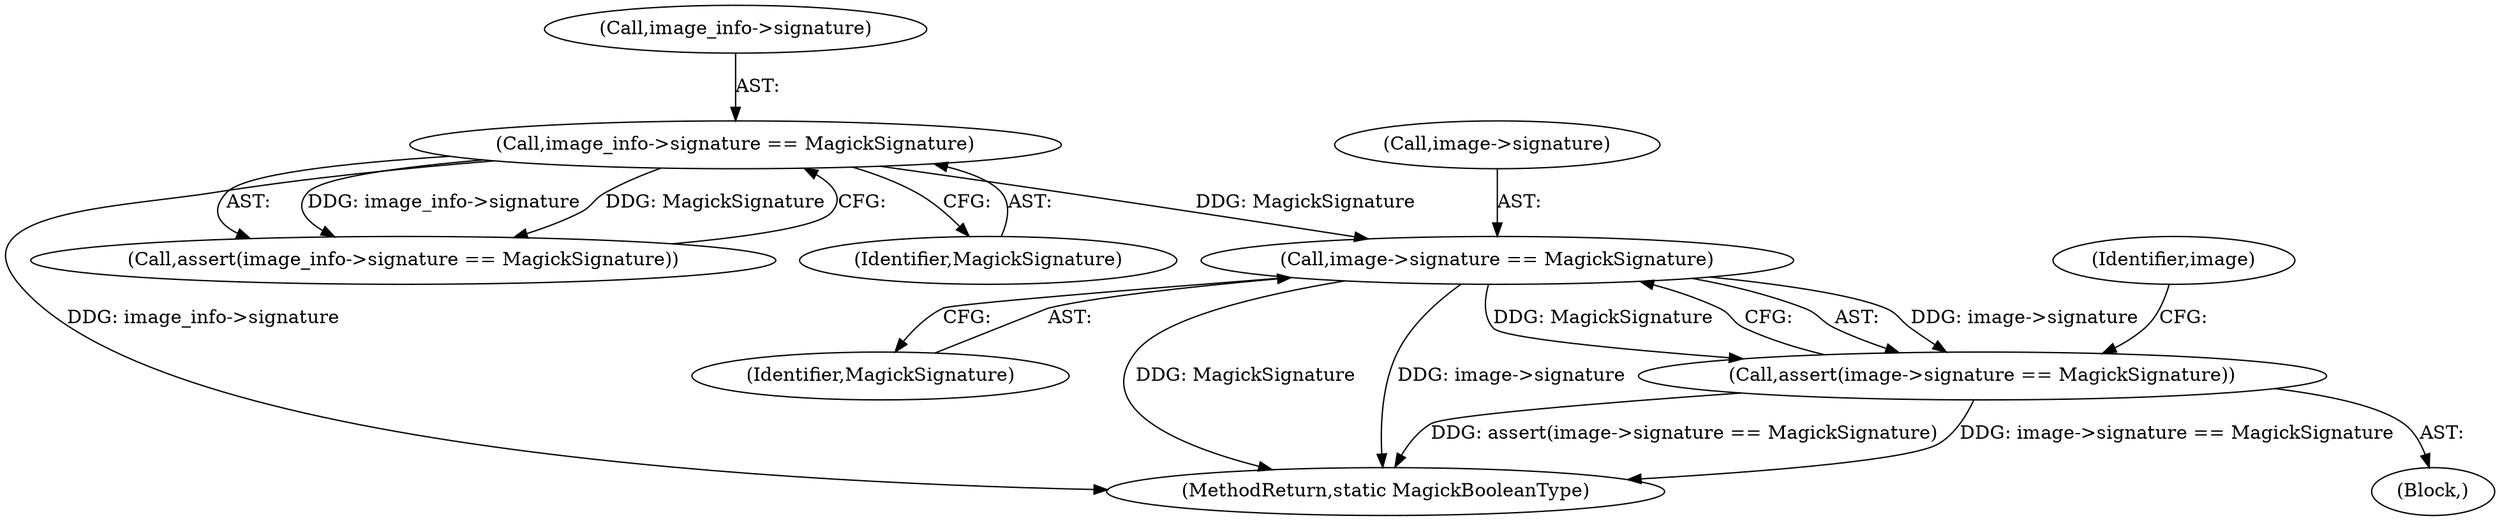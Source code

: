 digraph "0_ImageMagick_560e6e512961008938aa1d1b9aab06347b1c8f9b@pointer" {
"1000146" [label="(Call,image->signature == MagickSignature)"];
"1000134" [label="(Call,image_info->signature == MagickSignature)"];
"1000145" [label="(Call,assert(image->signature == MagickSignature))"];
"1000147" [label="(Call,image->signature)"];
"1000150" [label="(Identifier,MagickSignature)"];
"1000134" [label="(Call,image_info->signature == MagickSignature)"];
"1001357" [label="(MethodReturn,static MagickBooleanType)"];
"1000111" [label="(Block,)"];
"1000154" [label="(Identifier,image)"];
"1000133" [label="(Call,assert(image_info->signature == MagickSignature))"];
"1000138" [label="(Identifier,MagickSignature)"];
"1000146" [label="(Call,image->signature == MagickSignature)"];
"1000135" [label="(Call,image_info->signature)"];
"1000145" [label="(Call,assert(image->signature == MagickSignature))"];
"1000146" -> "1000145"  [label="AST: "];
"1000146" -> "1000150"  [label="CFG: "];
"1000147" -> "1000146"  [label="AST: "];
"1000150" -> "1000146"  [label="AST: "];
"1000145" -> "1000146"  [label="CFG: "];
"1000146" -> "1001357"  [label="DDG: MagickSignature"];
"1000146" -> "1001357"  [label="DDG: image->signature"];
"1000146" -> "1000145"  [label="DDG: image->signature"];
"1000146" -> "1000145"  [label="DDG: MagickSignature"];
"1000134" -> "1000146"  [label="DDG: MagickSignature"];
"1000134" -> "1000133"  [label="AST: "];
"1000134" -> "1000138"  [label="CFG: "];
"1000135" -> "1000134"  [label="AST: "];
"1000138" -> "1000134"  [label="AST: "];
"1000133" -> "1000134"  [label="CFG: "];
"1000134" -> "1001357"  [label="DDG: image_info->signature"];
"1000134" -> "1000133"  [label="DDG: image_info->signature"];
"1000134" -> "1000133"  [label="DDG: MagickSignature"];
"1000145" -> "1000111"  [label="AST: "];
"1000154" -> "1000145"  [label="CFG: "];
"1000145" -> "1001357"  [label="DDG: assert(image->signature == MagickSignature)"];
"1000145" -> "1001357"  [label="DDG: image->signature == MagickSignature"];
}
